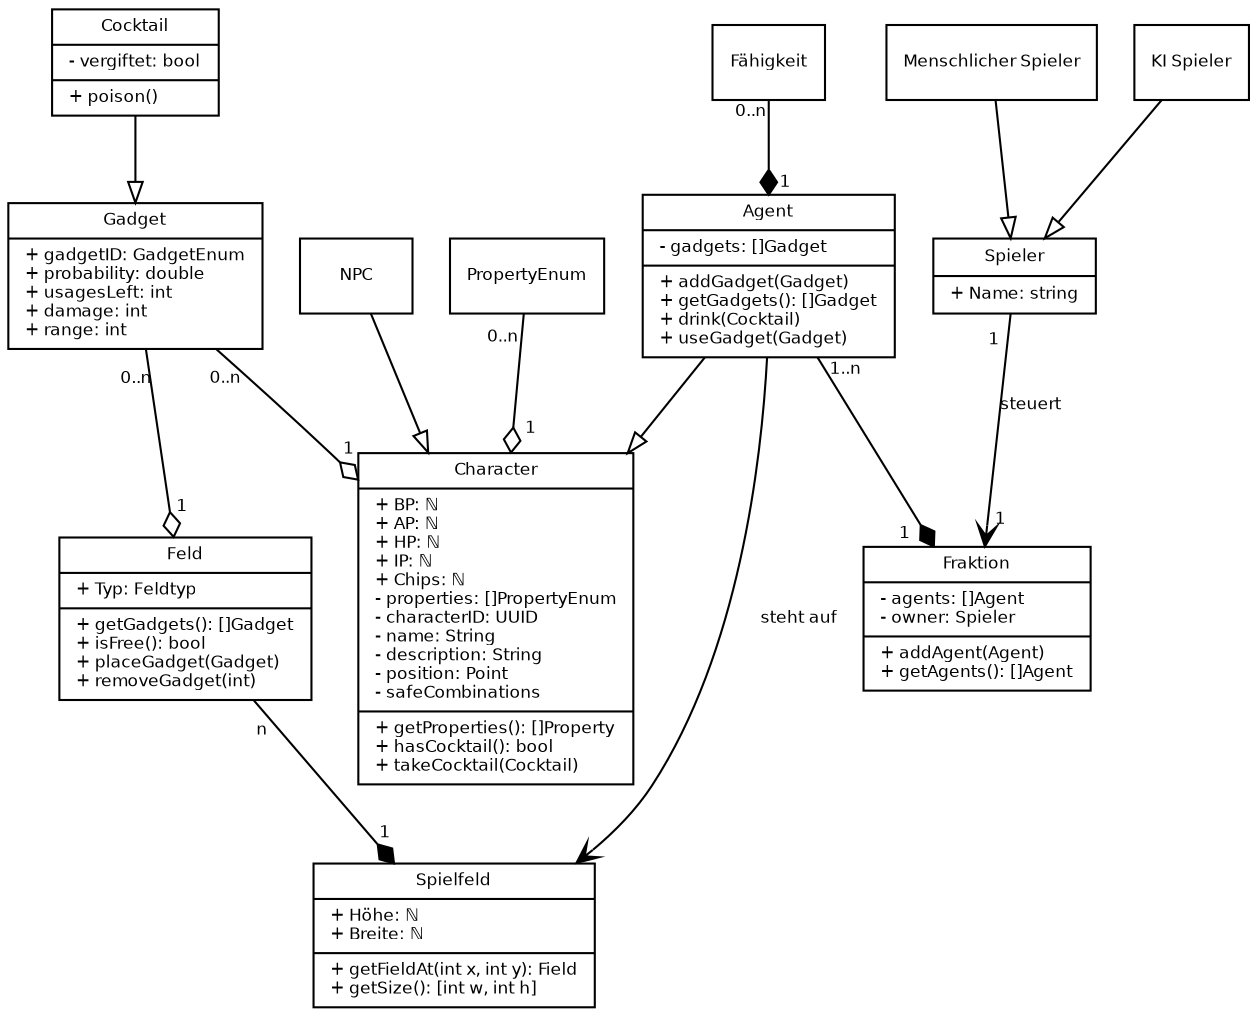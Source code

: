 digraph G {
    // General Layout
    fontname = "Bitstream Vera Sans"
    fontsize = 8

    node [
        fontname = "Bitstream Vera Sans"
        fontsize = 8
        shape = "record"
    ]

    edge [
        fontname = "Bitstream Vera Sans"
        fontsize = 8
        arrowhead = "onormal"
        labeldistance = 1.5
    ]

    // Classes
    Spieler [
        label = "{Spieler|+ Name: string\l}"
    ]
    KISpieler [
        label = "{KI Spieler}"
    ]
    MenschlicherSpieler [
        label = "{Menschlicher Spieler}"
    ]
    Spielfeld [
        label = "{Spielfeld|+ Höhe: ℕ\l+ Breite: ℕ\l|+ getFieldAt(int x, int y): Field\l+ getSize(): [int w, int h]\l}"
    ]
    Feld [
        label = "{Feld|+ Typ: Feldtyp\l|+ getGadgets(): []Gadget\l+ isFree(): bool\l+ placeGadget(Gadget)\l+ removeGadget(int)\l}"
    ]
    Character [
        label = "{Character|+ BP: ℕ\l+ AP: ℕ\l+ HP: ℕ\l+ IP: ℕ\l+ Chips: ℕ\l- properties: []PropertyEnum\l- characterID: UUID\l- name: String\l- description: String\l- position: Point\l- safeCombinations\l|+ getProperties(): []Property\l+ hasCocktail(): bool\l+ takeCocktail(Cocktail)\l}"
    ]
    Agent [
        label = "{Agent|- gadgets: []Gadget\l|+ addGadget(Gadget)\l+ getGadgets(): []Gadget\l+ drink(Cocktail)\l+ useGadget(Gadget)\l}"
    ]

    NPC
    Gadget [
        label = "{Gadget|+ gadgetID: GadgetEnum\l+ probability: double\l+ usagesLeft: int\l+ damage: int\l+ range: int\l}"
    ]
    Fähigkeit
    Fraktion [
        label = "{Fraktion|- agents: []Agent\l- owner: Spieler\l|+ addAgent(Agent)\l+ getAgents(): []Agent\l}"
    ]

    PropertyEnum
    Cocktail [
        label = "{Cocktail|- vergiftet: bool\l|+ poison()\l}"
    ]

    // Inheritance
    Agent -> Character
    NPC -> Character
    KISpieler -> Spieler
    MenschlicherSpieler -> Spieler
    Cocktail -> Gadget

    // Aggregations
    edge [
        arrowhead = "odiamond"
    ]
    Gadget -> Character [
        taillabel = "0..n"
        headlabel = "1"
	labeldistance=1.5
	labelangle=-30
    ]
    Gadget -> Feld [
        taillabel = "0..n"
        headlabel = "1"
    ]
    PropertyEnum -> Character [
        taillabel = "0..n"
        headlabel = "1"
	labelangle=-35
    ]

    // Compositions
    edge [
        arrowhead = "diamond"
    ]
    Feld -> Spielfeld [
        headlabel = "1"
        taillabel = "n"
    ]
    Agent -> Fraktion [
        taillabel = "1..n"
        headlabel = "1"
	labelangle=35
    ]
    Fähigkeit -> Agent [
        taillabel = "0..n"
        headlabel = "1"
	labeldistance=1
	labelangle=-55
    ]

    // Normal Arrows
    edge [
        arrowhead = "vee"
    ]
    Agent -> Spielfeld [
        label = "steht auf"
    ]

    Spieler -> Fraktion [
        label = "steuert"
        taillabel = "1"
        headlabel = "1"
    ]
}
